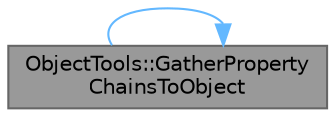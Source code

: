 digraph "ObjectTools::GatherPropertyChainsToObject"
{
 // INTERACTIVE_SVG=YES
 // LATEX_PDF_SIZE
  bgcolor="transparent";
  edge [fontname=Helvetica,fontsize=10,labelfontname=Helvetica,labelfontsize=10];
  node [fontname=Helvetica,fontsize=10,shape=box,height=0.2,width=0.4];
  rankdir="LR";
  Node1 [id="Node000001",label="ObjectTools::GatherProperty\lChainsToObject",height=0.2,width=0.4,color="gray40", fillcolor="grey60", style="filled", fontcolor="black",tooltip="Given a SourceObject and ObjectToSearchFor will attempt to find the ObjectToSearchFor on the given ob..."];
  Node1 -> Node1 [id="edge1_Node000001_Node000001",color="steelblue1",style="solid",tooltip=" "];
}
